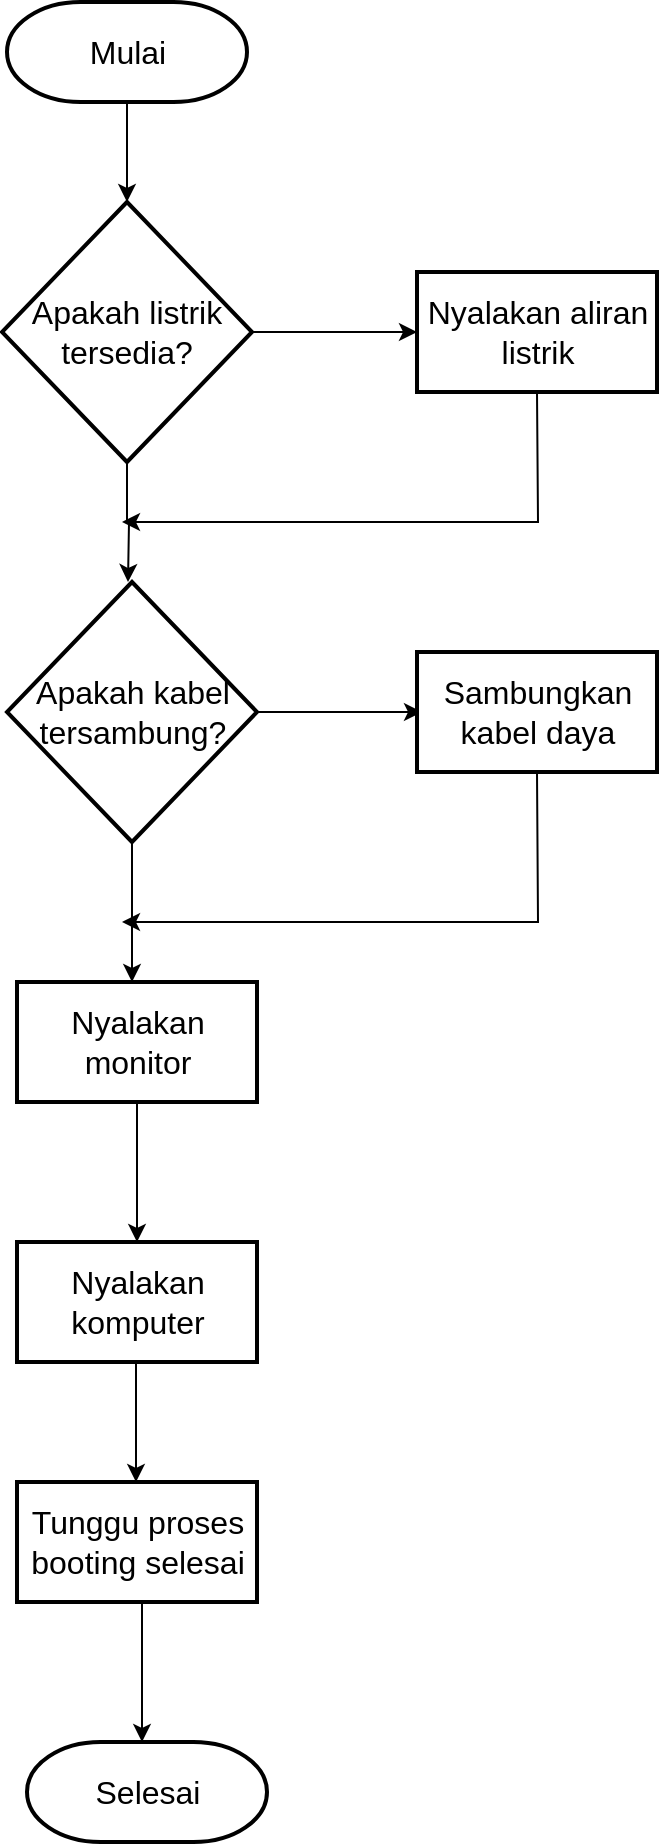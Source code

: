 <mxfile version="24.7.7">
  <diagram name="Page-1" id="3fZvi5DwkquwfYsCndSo">
    <mxGraphModel dx="1235" dy="684" grid="1" gridSize="10" guides="1" tooltips="1" connect="1" arrows="1" fold="1" page="1" pageScale="1" pageWidth="850" pageHeight="1100" math="0" shadow="0">
      <root>
        <mxCell id="0" />
        <mxCell id="1" parent="0" />
        <mxCell id="Nv3vTx3vPGKNBrUeAZSQ-3" value="" style="edgeStyle=orthogonalEdgeStyle;rounded=0;orthogonalLoop=1;jettySize=auto;html=1;" edge="1" parent="1" source="Nv3vTx3vPGKNBrUeAZSQ-1" target="Nv3vTx3vPGKNBrUeAZSQ-2">
          <mxGeometry relative="1" as="geometry" />
        </mxCell>
        <mxCell id="Nv3vTx3vPGKNBrUeAZSQ-1" value="&lt;font style=&quot;font-size: 16px;&quot;&gt;Mulai&lt;/font&gt;" style="strokeWidth=2;html=1;shape=mxgraph.flowchart.terminator;whiteSpace=wrap;" vertex="1" parent="1">
          <mxGeometry x="132.5" y="40" width="120" height="50" as="geometry" />
        </mxCell>
        <mxCell id="Nv3vTx3vPGKNBrUeAZSQ-5" value="" style="edgeStyle=orthogonalEdgeStyle;rounded=0;orthogonalLoop=1;jettySize=auto;html=1;" edge="1" parent="1" source="Nv3vTx3vPGKNBrUeAZSQ-2" target="Nv3vTx3vPGKNBrUeAZSQ-4">
          <mxGeometry relative="1" as="geometry" />
        </mxCell>
        <mxCell id="Nv3vTx3vPGKNBrUeAZSQ-7" value="" style="edgeStyle=orthogonalEdgeStyle;rounded=0;orthogonalLoop=1;jettySize=auto;html=1;" edge="1" parent="1" source="Nv3vTx3vPGKNBrUeAZSQ-2">
          <mxGeometry relative="1" as="geometry">
            <mxPoint x="193" y="330" as="targetPoint" />
          </mxGeometry>
        </mxCell>
        <mxCell id="Nv3vTx3vPGKNBrUeAZSQ-2" value="&lt;font style=&quot;font-size: 16px;&quot;&gt;Apakah listrik tersedia?&lt;/font&gt;" style="rhombus;whiteSpace=wrap;html=1;strokeWidth=2;" vertex="1" parent="1">
          <mxGeometry x="130" y="140" width="125" height="130" as="geometry" />
        </mxCell>
        <mxCell id="Nv3vTx3vPGKNBrUeAZSQ-4" value="&lt;font style=&quot;font-size: 16px;&quot;&gt;Nyalakan aliran listrik&lt;/font&gt;" style="whiteSpace=wrap;html=1;strokeWidth=2;" vertex="1" parent="1">
          <mxGeometry x="337.5" y="175" width="120" height="60" as="geometry" />
        </mxCell>
        <mxCell id="Nv3vTx3vPGKNBrUeAZSQ-13" value="" style="edgeStyle=orthogonalEdgeStyle;rounded=0;orthogonalLoop=1;jettySize=auto;html=1;" edge="1" parent="1" source="Nv3vTx3vPGKNBrUeAZSQ-8">
          <mxGeometry relative="1" as="geometry">
            <mxPoint x="195" y="530" as="targetPoint" />
          </mxGeometry>
        </mxCell>
        <mxCell id="Nv3vTx3vPGKNBrUeAZSQ-8" value="&lt;span style=&quot;font-size: 16px;&quot;&gt;Apakah kabel tersambung?&lt;/span&gt;" style="rhombus;whiteSpace=wrap;html=1;strokeWidth=2;" vertex="1" parent="1">
          <mxGeometry x="132.5" y="330" width="125" height="130" as="geometry" />
        </mxCell>
        <mxCell id="Nv3vTx3vPGKNBrUeAZSQ-9" value="" style="endArrow=classic;html=1;rounded=0;exitX=0.5;exitY=1;exitDx=0;exitDy=0;" edge="1" parent="1" source="Nv3vTx3vPGKNBrUeAZSQ-4">
          <mxGeometry width="50" height="50" relative="1" as="geometry">
            <mxPoint x="370" y="410" as="sourcePoint" />
            <mxPoint x="190" y="300" as="targetPoint" />
            <Array as="points">
              <mxPoint x="398" y="300" />
            </Array>
          </mxGeometry>
        </mxCell>
        <mxCell id="Nv3vTx3vPGKNBrUeAZSQ-10" value="" style="edgeStyle=orthogonalEdgeStyle;rounded=0;orthogonalLoop=1;jettySize=auto;html=1;exitX=1;exitY=0.5;exitDx=0;exitDy=0;" edge="1" parent="1" source="Nv3vTx3vPGKNBrUeAZSQ-8">
          <mxGeometry relative="1" as="geometry">
            <mxPoint x="265" y="215" as="sourcePoint" />
            <mxPoint x="340" y="395" as="targetPoint" />
          </mxGeometry>
        </mxCell>
        <mxCell id="Nv3vTx3vPGKNBrUeAZSQ-11" value="&lt;span style=&quot;font-size: 16px;&quot;&gt;Sambungkan kabel daya&lt;/span&gt;" style="whiteSpace=wrap;html=1;strokeWidth=2;" vertex="1" parent="1">
          <mxGeometry x="337.5" y="365" width="120" height="60" as="geometry" />
        </mxCell>
        <mxCell id="Nv3vTx3vPGKNBrUeAZSQ-15" value="" style="edgeStyle=orthogonalEdgeStyle;rounded=0;orthogonalLoop=1;jettySize=auto;html=1;entryX=0.5;entryY=0;entryDx=0;entryDy=0;" edge="1" parent="1" source="Nv3vTx3vPGKNBrUeAZSQ-12" target="Nv3vTx3vPGKNBrUeAZSQ-14">
          <mxGeometry relative="1" as="geometry">
            <mxPoint x="195" y="660" as="targetPoint" />
          </mxGeometry>
        </mxCell>
        <mxCell id="Nv3vTx3vPGKNBrUeAZSQ-12" value="&lt;font style=&quot;font-size: 16px;&quot;&gt;Nyalakan monitor&lt;/font&gt;" style="whiteSpace=wrap;html=1;strokeWidth=2;" vertex="1" parent="1">
          <mxGeometry x="137.5" y="530" width="120" height="60" as="geometry" />
        </mxCell>
        <mxCell id="Nv3vTx3vPGKNBrUeAZSQ-17" value="" style="edgeStyle=orthogonalEdgeStyle;rounded=0;orthogonalLoop=1;jettySize=auto;html=1;" edge="1" parent="1" source="Nv3vTx3vPGKNBrUeAZSQ-14">
          <mxGeometry relative="1" as="geometry">
            <mxPoint x="197" y="780" as="targetPoint" />
          </mxGeometry>
        </mxCell>
        <mxCell id="Nv3vTx3vPGKNBrUeAZSQ-14" value="Nyalakan komputer" style="whiteSpace=wrap;html=1;strokeWidth=2;fontSize=16;" vertex="1" parent="1">
          <mxGeometry x="137.5" y="660" width="120" height="60" as="geometry" />
        </mxCell>
        <mxCell id="Nv3vTx3vPGKNBrUeAZSQ-16" value="Tunggu proses booting selesai" style="whiteSpace=wrap;html=1;fontSize=16;strokeWidth=2;" vertex="1" parent="1">
          <mxGeometry x="137.5" y="780" width="120" height="60" as="geometry" />
        </mxCell>
        <mxCell id="Nv3vTx3vPGKNBrUeAZSQ-19" value="&lt;font style=&quot;font-size: 16px;&quot;&gt;Selesai&lt;/font&gt;" style="strokeWidth=2;html=1;shape=mxgraph.flowchart.terminator;whiteSpace=wrap;" vertex="1" parent="1">
          <mxGeometry x="142.5" y="910" width="120" height="50" as="geometry" />
        </mxCell>
        <mxCell id="Nv3vTx3vPGKNBrUeAZSQ-20" value="" style="edgeStyle=orthogonalEdgeStyle;rounded=0;orthogonalLoop=1;jettySize=auto;html=1;" edge="1" parent="1">
          <mxGeometry relative="1" as="geometry">
            <mxPoint x="200" y="840" as="sourcePoint" />
            <mxPoint x="200" y="910" as="targetPoint" />
          </mxGeometry>
        </mxCell>
        <mxCell id="Nv3vTx3vPGKNBrUeAZSQ-21" value="" style="endArrow=classic;html=1;rounded=0;exitX=0.5;exitY=1;exitDx=0;exitDy=0;" edge="1" parent="1" source="Nv3vTx3vPGKNBrUeAZSQ-11">
          <mxGeometry width="50" height="50" relative="1" as="geometry">
            <mxPoint x="408" y="245" as="sourcePoint" />
            <mxPoint x="190" y="500" as="targetPoint" />
            <Array as="points">
              <mxPoint x="398" y="500" />
            </Array>
          </mxGeometry>
        </mxCell>
      </root>
    </mxGraphModel>
  </diagram>
</mxfile>
